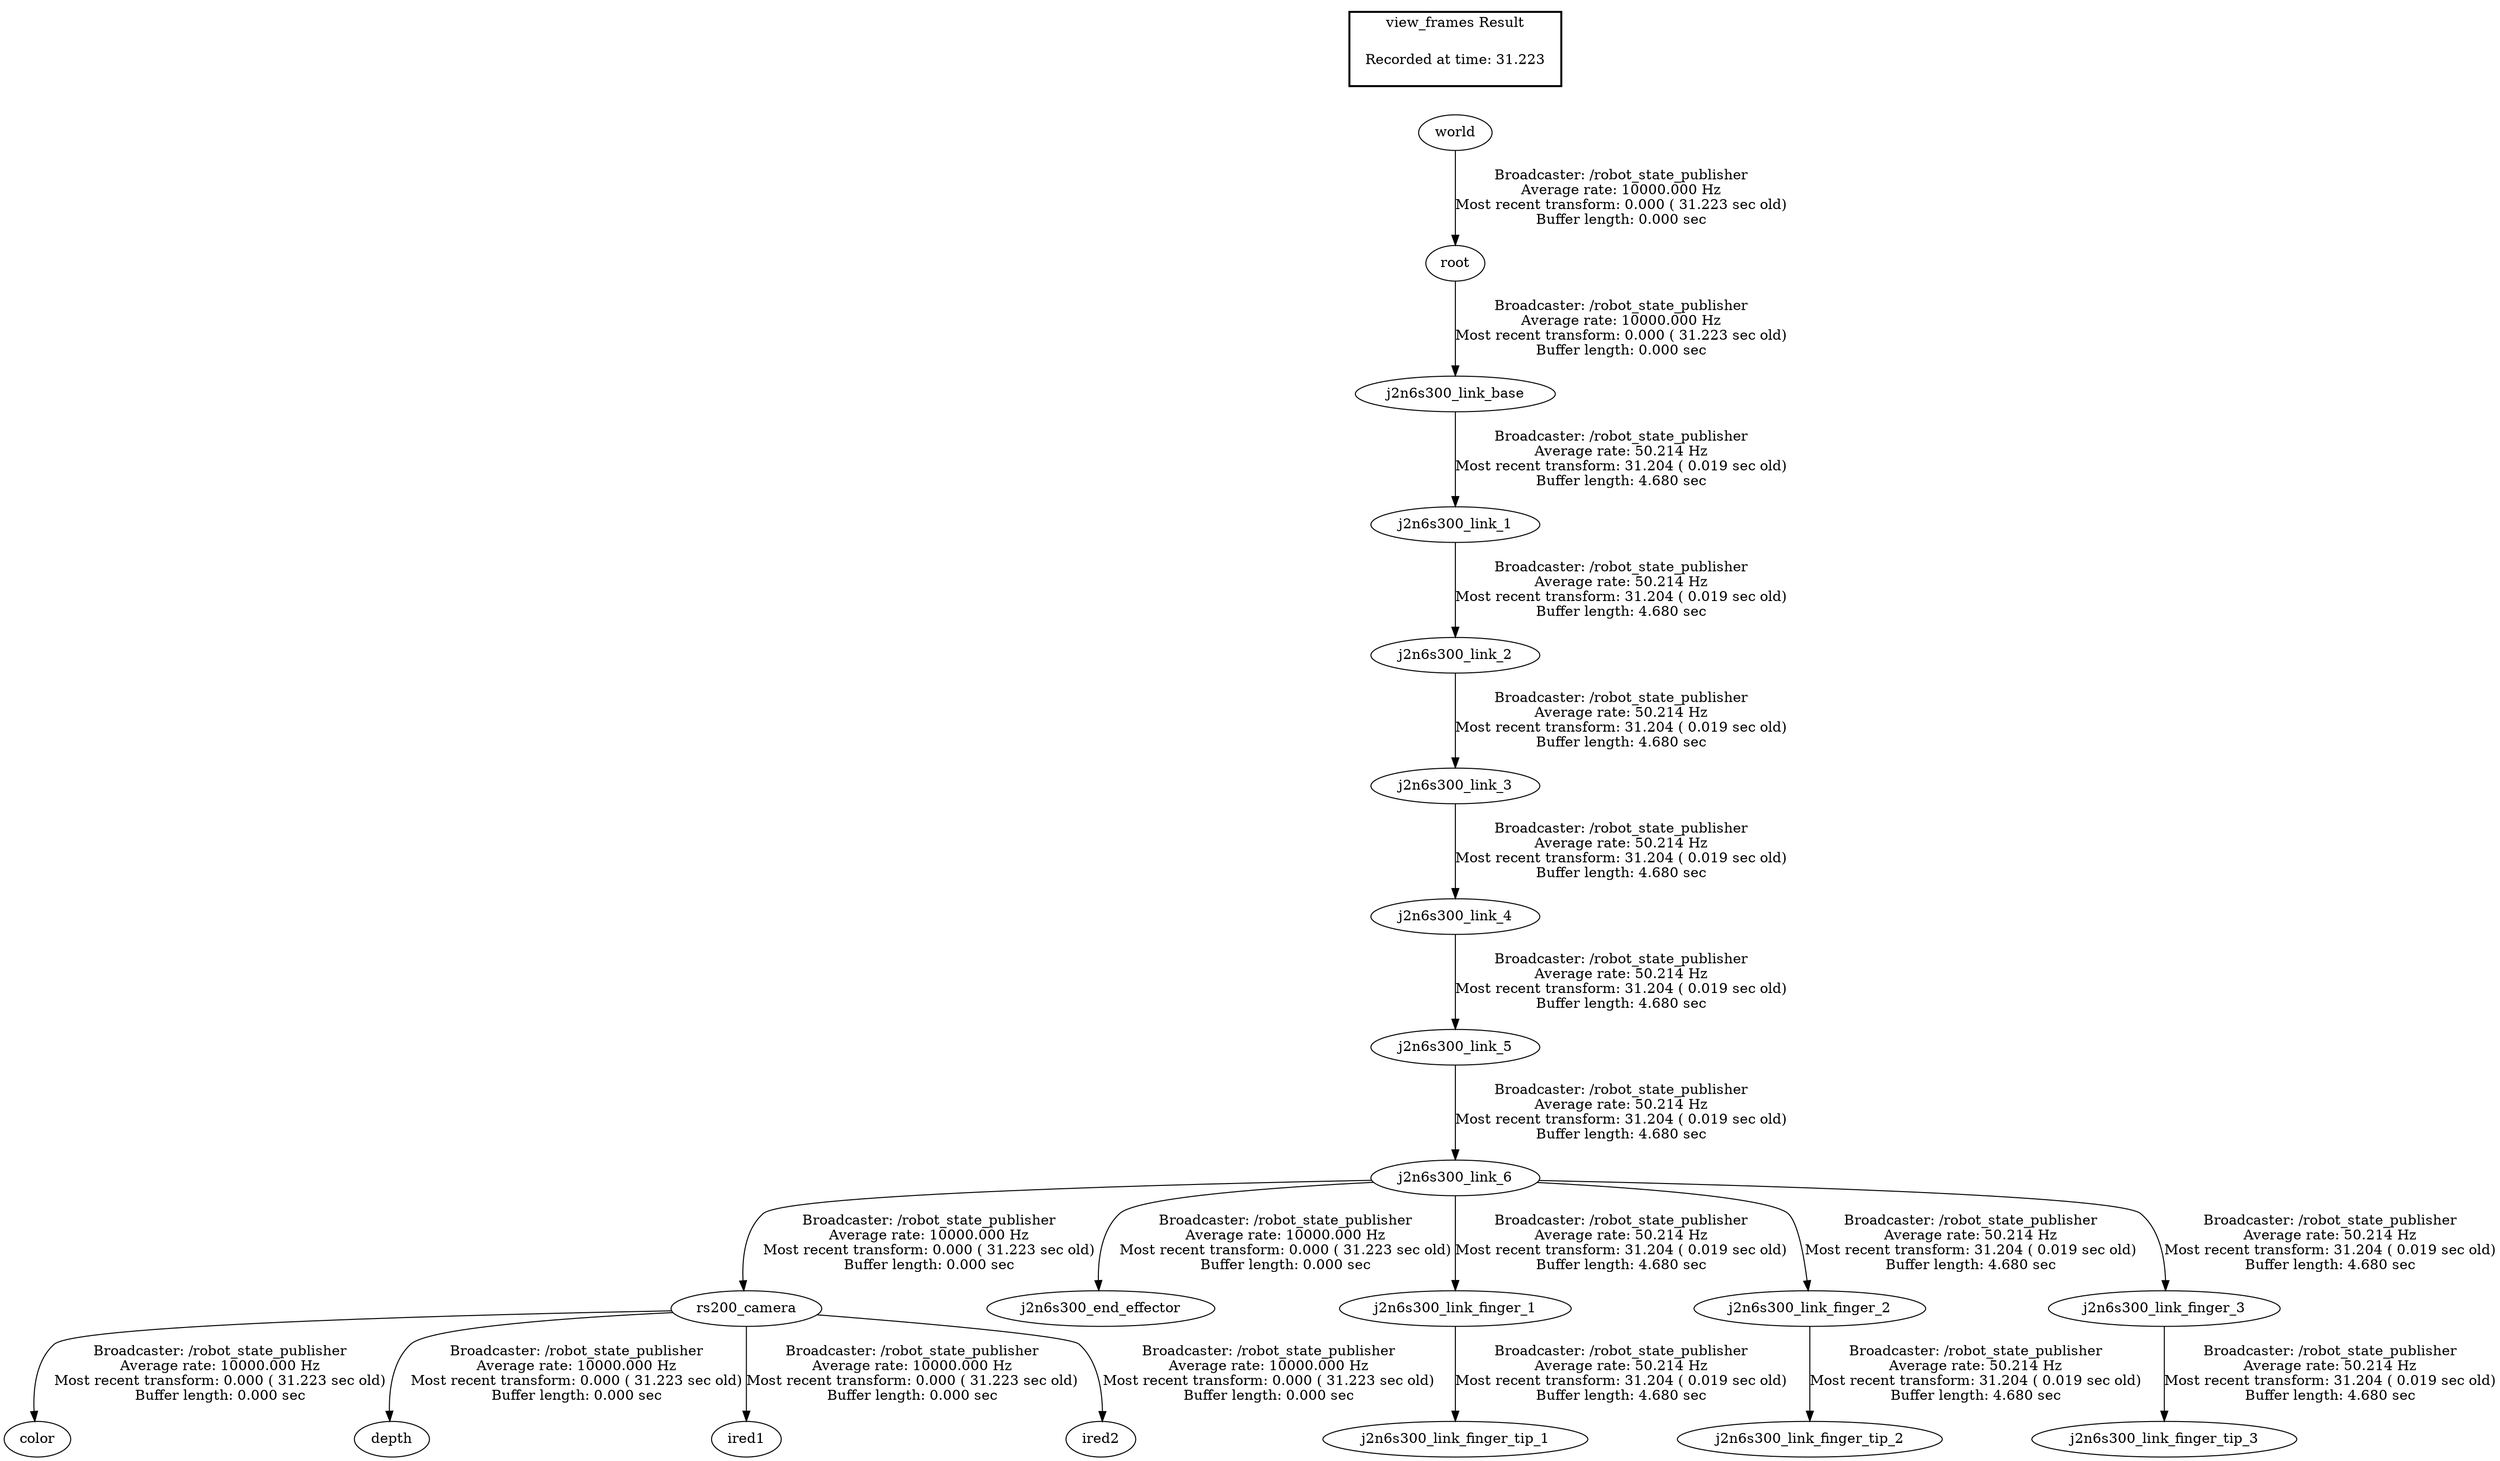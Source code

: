 digraph G {
"rs200_camera" -> "color"[label="Broadcaster: /robot_state_publisher\nAverage rate: 10000.000 Hz\nMost recent transform: 0.000 ( 31.223 sec old)\nBuffer length: 0.000 sec\n"];
"j2n6s300_link_6" -> "rs200_camera"[label="Broadcaster: /robot_state_publisher\nAverage rate: 10000.000 Hz\nMost recent transform: 0.000 ( 31.223 sec old)\nBuffer length: 0.000 sec\n"];
"world" -> "root"[label="Broadcaster: /robot_state_publisher\nAverage rate: 10000.000 Hz\nMost recent transform: 0.000 ( 31.223 sec old)\nBuffer length: 0.000 sec\n"];
"rs200_camera" -> "depth"[label="Broadcaster: /robot_state_publisher\nAverage rate: 10000.000 Hz\nMost recent transform: 0.000 ( 31.223 sec old)\nBuffer length: 0.000 sec\n"];
"rs200_camera" -> "ired1"[label="Broadcaster: /robot_state_publisher\nAverage rate: 10000.000 Hz\nMost recent transform: 0.000 ( 31.223 sec old)\nBuffer length: 0.000 sec\n"];
"rs200_camera" -> "ired2"[label="Broadcaster: /robot_state_publisher\nAverage rate: 10000.000 Hz\nMost recent transform: 0.000 ( 31.223 sec old)\nBuffer length: 0.000 sec\n"];
"root" -> "j2n6s300_link_base"[label="Broadcaster: /robot_state_publisher\nAverage rate: 10000.000 Hz\nMost recent transform: 0.000 ( 31.223 sec old)\nBuffer length: 0.000 sec\n"];
"j2n6s300_link_6" -> "j2n6s300_end_effector"[label="Broadcaster: /robot_state_publisher\nAverage rate: 10000.000 Hz\nMost recent transform: 0.000 ( 31.223 sec old)\nBuffer length: 0.000 sec\n"];
"j2n6s300_link_5" -> "j2n6s300_link_6"[label="Broadcaster: /robot_state_publisher\nAverage rate: 50.214 Hz\nMost recent transform: 31.204 ( 0.019 sec old)\nBuffer length: 4.680 sec\n"];
"j2n6s300_link_base" -> "j2n6s300_link_1"[label="Broadcaster: /robot_state_publisher\nAverage rate: 50.214 Hz\nMost recent transform: 31.204 ( 0.019 sec old)\nBuffer length: 4.680 sec\n"];
"j2n6s300_link_1" -> "j2n6s300_link_2"[label="Broadcaster: /robot_state_publisher\nAverage rate: 50.214 Hz\nMost recent transform: 31.204 ( 0.019 sec old)\nBuffer length: 4.680 sec\n"];
"j2n6s300_link_2" -> "j2n6s300_link_3"[label="Broadcaster: /robot_state_publisher\nAverage rate: 50.214 Hz\nMost recent transform: 31.204 ( 0.019 sec old)\nBuffer length: 4.680 sec\n"];
"j2n6s300_link_3" -> "j2n6s300_link_4"[label="Broadcaster: /robot_state_publisher\nAverage rate: 50.214 Hz\nMost recent transform: 31.204 ( 0.019 sec old)\nBuffer length: 4.680 sec\n"];
"j2n6s300_link_4" -> "j2n6s300_link_5"[label="Broadcaster: /robot_state_publisher\nAverage rate: 50.214 Hz\nMost recent transform: 31.204 ( 0.019 sec old)\nBuffer length: 4.680 sec\n"];
"j2n6s300_link_6" -> "j2n6s300_link_finger_1"[label="Broadcaster: /robot_state_publisher\nAverage rate: 50.214 Hz\nMost recent transform: 31.204 ( 0.019 sec old)\nBuffer length: 4.680 sec\n"];
"j2n6s300_link_6" -> "j2n6s300_link_finger_2"[label="Broadcaster: /robot_state_publisher\nAverage rate: 50.214 Hz\nMost recent transform: 31.204 ( 0.019 sec old)\nBuffer length: 4.680 sec\n"];
"j2n6s300_link_6" -> "j2n6s300_link_finger_3"[label="Broadcaster: /robot_state_publisher\nAverage rate: 50.214 Hz\nMost recent transform: 31.204 ( 0.019 sec old)\nBuffer length: 4.680 sec\n"];
"j2n6s300_link_finger_1" -> "j2n6s300_link_finger_tip_1"[label="Broadcaster: /robot_state_publisher\nAverage rate: 50.214 Hz\nMost recent transform: 31.204 ( 0.019 sec old)\nBuffer length: 4.680 sec\n"];
"j2n6s300_link_finger_2" -> "j2n6s300_link_finger_tip_2"[label="Broadcaster: /robot_state_publisher\nAverage rate: 50.214 Hz\nMost recent transform: 31.204 ( 0.019 sec old)\nBuffer length: 4.680 sec\n"];
"j2n6s300_link_finger_3" -> "j2n6s300_link_finger_tip_3"[label="Broadcaster: /robot_state_publisher\nAverage rate: 50.214 Hz\nMost recent transform: 31.204 ( 0.019 sec old)\nBuffer length: 4.680 sec\n"];
edge [style=invis];
 subgraph cluster_legend { style=bold; color=black; label ="view_frames Result";
"Recorded at time: 31.223"[ shape=plaintext ] ;
 }->"world";
}